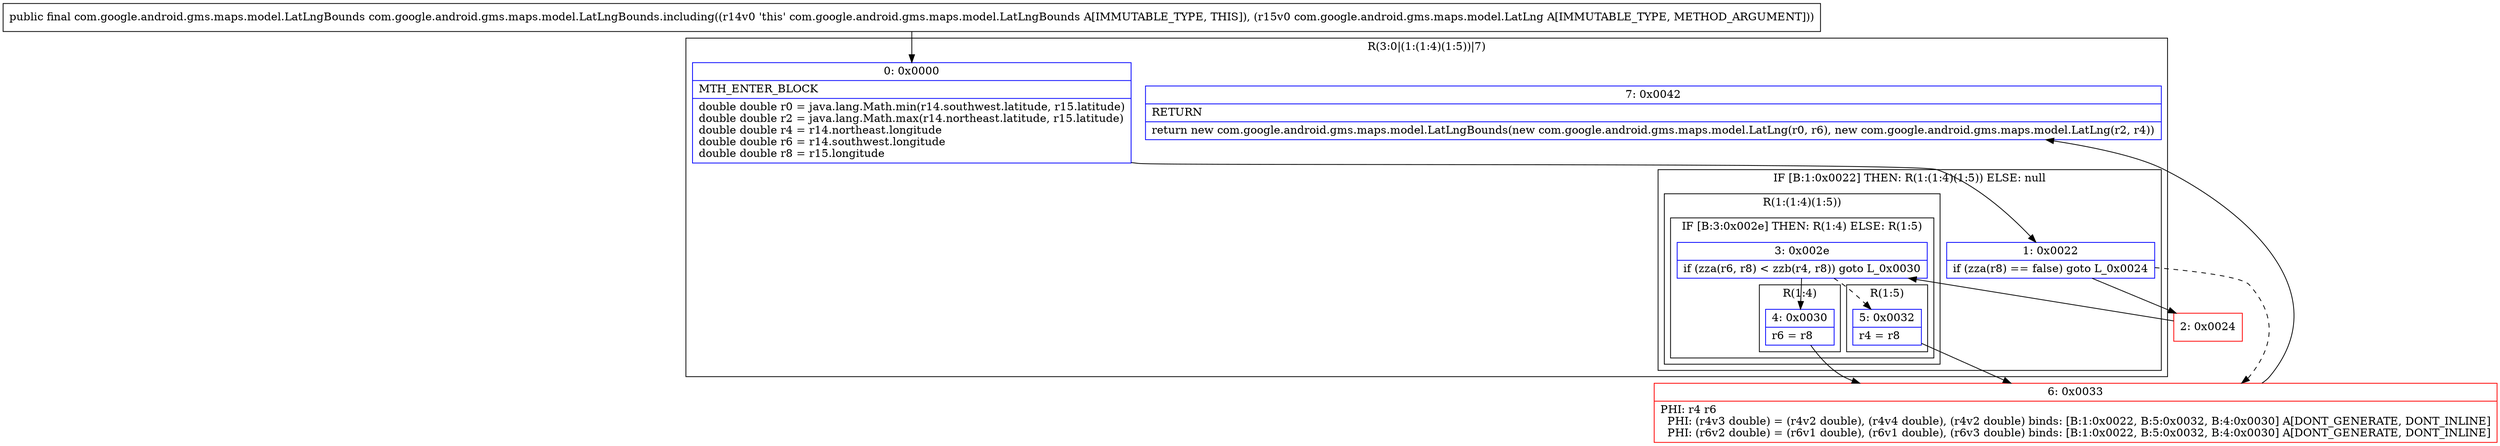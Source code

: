 digraph "CFG forcom.google.android.gms.maps.model.LatLngBounds.including(Lcom\/google\/android\/gms\/maps\/model\/LatLng;)Lcom\/google\/android\/gms\/maps\/model\/LatLngBounds;" {
subgraph cluster_Region_2006281772 {
label = "R(3:0|(1:(1:4)(1:5))|7)";
node [shape=record,color=blue];
Node_0 [shape=record,label="{0\:\ 0x0000|MTH_ENTER_BLOCK\l|double double r0 = java.lang.Math.min(r14.southwest.latitude, r15.latitude)\ldouble double r2 = java.lang.Math.max(r14.northeast.latitude, r15.latitude)\ldouble double r4 = r14.northeast.longitude\ldouble double r6 = r14.southwest.longitude\ldouble double r8 = r15.longitude\l}"];
subgraph cluster_IfRegion_873791054 {
label = "IF [B:1:0x0022] THEN: R(1:(1:4)(1:5)) ELSE: null";
node [shape=record,color=blue];
Node_1 [shape=record,label="{1\:\ 0x0022|if (zza(r8) == false) goto L_0x0024\l}"];
subgraph cluster_Region_1195659135 {
label = "R(1:(1:4)(1:5))";
node [shape=record,color=blue];
subgraph cluster_IfRegion_1048807814 {
label = "IF [B:3:0x002e] THEN: R(1:4) ELSE: R(1:5)";
node [shape=record,color=blue];
Node_3 [shape=record,label="{3\:\ 0x002e|if (zza(r6, r8) \< zzb(r4, r8)) goto L_0x0030\l}"];
subgraph cluster_Region_1747720553 {
label = "R(1:4)";
node [shape=record,color=blue];
Node_4 [shape=record,label="{4\:\ 0x0030|r6 = r8\l}"];
}
subgraph cluster_Region_1448122830 {
label = "R(1:5)";
node [shape=record,color=blue];
Node_5 [shape=record,label="{5\:\ 0x0032|r4 = r8\l}"];
}
}
}
}
Node_7 [shape=record,label="{7\:\ 0x0042|RETURN\l|return new com.google.android.gms.maps.model.LatLngBounds(new com.google.android.gms.maps.model.LatLng(r0, r6), new com.google.android.gms.maps.model.LatLng(r2, r4))\l}"];
}
Node_2 [shape=record,color=red,label="{2\:\ 0x0024}"];
Node_6 [shape=record,color=red,label="{6\:\ 0x0033|PHI: r4 r6 \l  PHI: (r4v3 double) = (r4v2 double), (r4v4 double), (r4v2 double) binds: [B:1:0x0022, B:5:0x0032, B:4:0x0030] A[DONT_GENERATE, DONT_INLINE]\l  PHI: (r6v2 double) = (r6v1 double), (r6v1 double), (r6v3 double) binds: [B:1:0x0022, B:5:0x0032, B:4:0x0030] A[DONT_GENERATE, DONT_INLINE]\l}"];
MethodNode[shape=record,label="{public final com.google.android.gms.maps.model.LatLngBounds com.google.android.gms.maps.model.LatLngBounds.including((r14v0 'this' com.google.android.gms.maps.model.LatLngBounds A[IMMUTABLE_TYPE, THIS]), (r15v0 com.google.android.gms.maps.model.LatLng A[IMMUTABLE_TYPE, METHOD_ARGUMENT])) }"];
MethodNode -> Node_0;
Node_0 -> Node_1;
Node_1 -> Node_2;
Node_1 -> Node_6[style=dashed];
Node_3 -> Node_4;
Node_3 -> Node_5[style=dashed];
Node_4 -> Node_6;
Node_5 -> Node_6;
Node_2 -> Node_3;
Node_6 -> Node_7;
}

